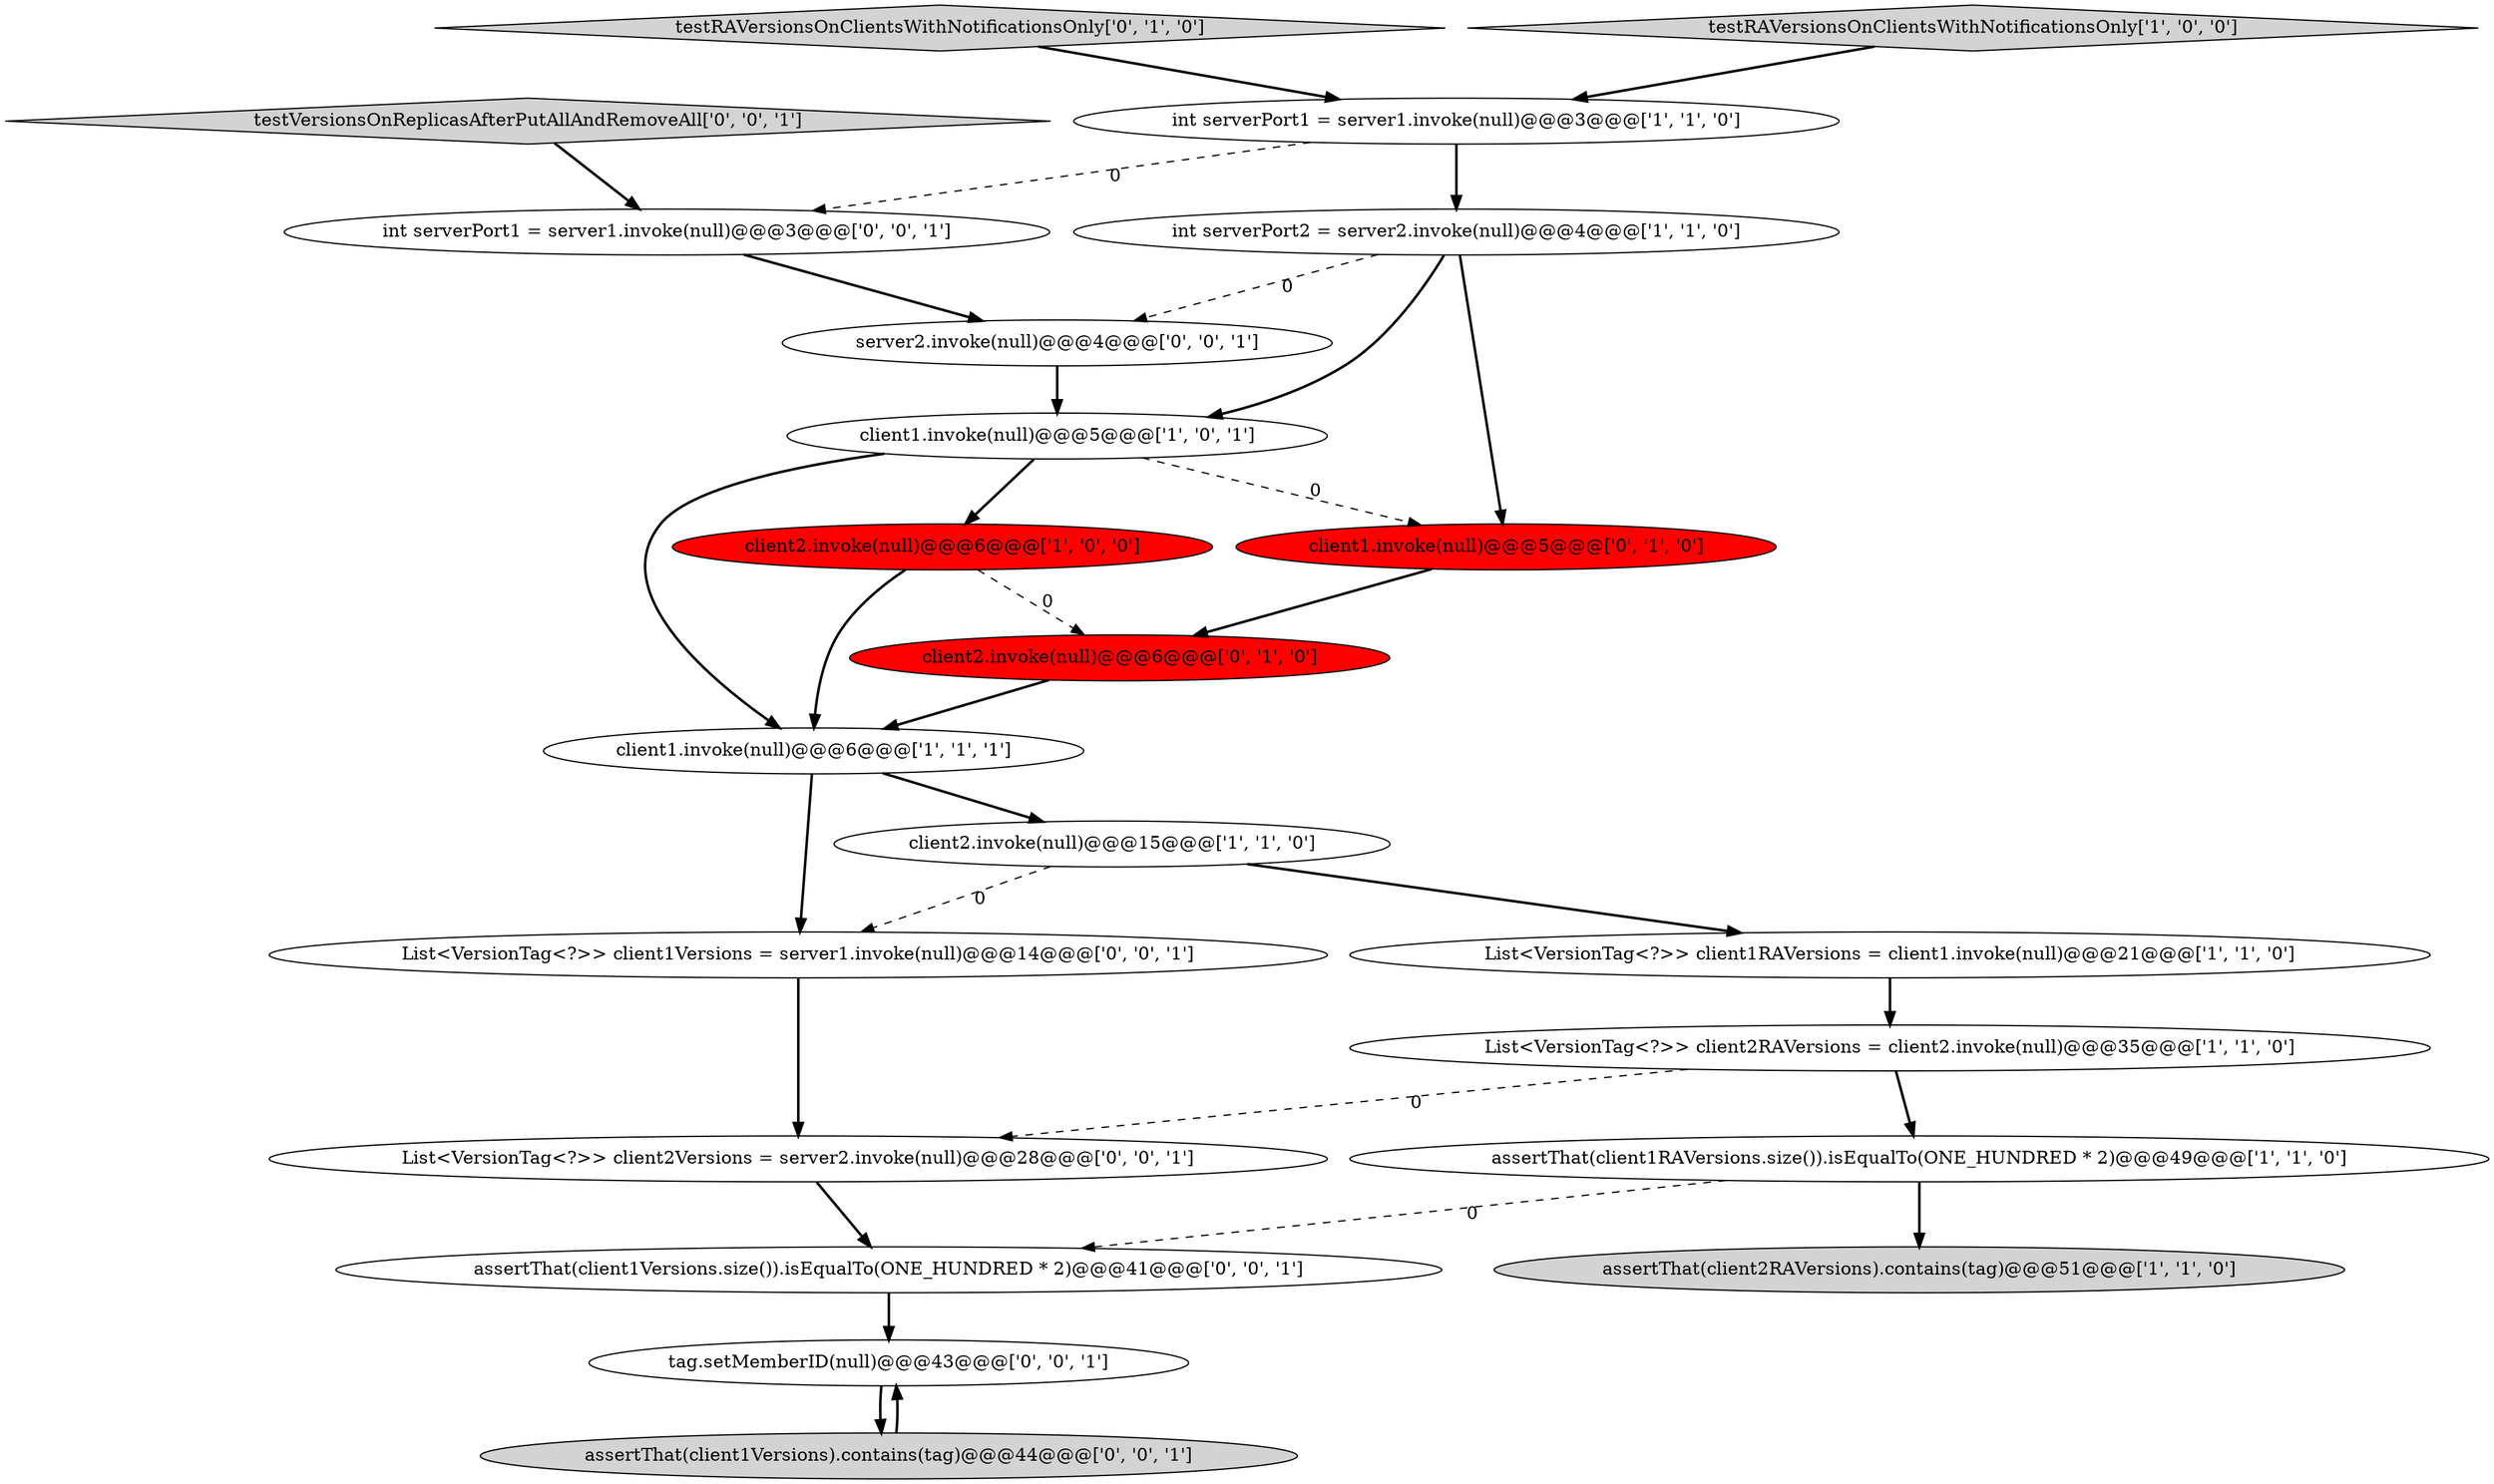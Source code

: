 digraph {
7 [style = filled, label = "client1.invoke(null)@@@6@@@['1', '1', '1']", fillcolor = white, shape = ellipse image = "AAA0AAABBB1BBB"];
1 [style = filled, label = "client1.invoke(null)@@@5@@@['1', '0', '1']", fillcolor = white, shape = ellipse image = "AAA0AAABBB1BBB"];
6 [style = filled, label = "client2.invoke(null)@@@15@@@['1', '1', '0']", fillcolor = white, shape = ellipse image = "AAA0AAABBB1BBB"];
15 [style = filled, label = "List<VersionTag<?>> client1Versions = server1.invoke(null)@@@14@@@['0', '0', '1']", fillcolor = white, shape = ellipse image = "AAA0AAABBB3BBB"];
17 [style = filled, label = "List<VersionTag<?>> client2Versions = server2.invoke(null)@@@28@@@['0', '0', '1']", fillcolor = white, shape = ellipse image = "AAA0AAABBB3BBB"];
12 [style = filled, label = "testRAVersionsOnClientsWithNotificationsOnly['0', '1', '0']", fillcolor = lightgray, shape = diamond image = "AAA0AAABBB2BBB"];
5 [style = filled, label = "assertThat(client2RAVersions).contains(tag)@@@51@@@['1', '1', '0']", fillcolor = lightgray, shape = ellipse image = "AAA0AAABBB1BBB"];
21 [style = filled, label = "assertThat(client1Versions).contains(tag)@@@44@@@['0', '0', '1']", fillcolor = lightgray, shape = ellipse image = "AAA0AAABBB3BBB"];
0 [style = filled, label = "int serverPort2 = server2.invoke(null)@@@4@@@['1', '1', '0']", fillcolor = white, shape = ellipse image = "AAA0AAABBB1BBB"];
11 [style = filled, label = "client2.invoke(null)@@@6@@@['0', '1', '0']", fillcolor = red, shape = ellipse image = "AAA1AAABBB2BBB"];
14 [style = filled, label = "server2.invoke(null)@@@4@@@['0', '0', '1']", fillcolor = white, shape = ellipse image = "AAA0AAABBB3BBB"];
4 [style = filled, label = "client2.invoke(null)@@@6@@@['1', '0', '0']", fillcolor = red, shape = ellipse image = "AAA1AAABBB1BBB"];
18 [style = filled, label = "testVersionsOnReplicasAfterPutAllAndRemoveAll['0', '0', '1']", fillcolor = lightgray, shape = diamond image = "AAA0AAABBB3BBB"];
8 [style = filled, label = "assertThat(client1RAVersions.size()).isEqualTo(ONE_HUNDRED * 2)@@@49@@@['1', '1', '0']", fillcolor = white, shape = ellipse image = "AAA0AAABBB1BBB"];
9 [style = filled, label = "List<VersionTag<?>> client1RAVersions = client1.invoke(null)@@@21@@@['1', '1', '0']", fillcolor = white, shape = ellipse image = "AAA0AAABBB1BBB"];
2 [style = filled, label = "testRAVersionsOnClientsWithNotificationsOnly['1', '0', '0']", fillcolor = lightgray, shape = diamond image = "AAA0AAABBB1BBB"];
16 [style = filled, label = "int serverPort1 = server1.invoke(null)@@@3@@@['0', '0', '1']", fillcolor = white, shape = ellipse image = "AAA0AAABBB3BBB"];
19 [style = filled, label = "assertThat(client1Versions.size()).isEqualTo(ONE_HUNDRED * 2)@@@41@@@['0', '0', '1']", fillcolor = white, shape = ellipse image = "AAA0AAABBB3BBB"];
20 [style = filled, label = "tag.setMemberID(null)@@@43@@@['0', '0', '1']", fillcolor = white, shape = ellipse image = "AAA0AAABBB3BBB"];
3 [style = filled, label = "int serverPort1 = server1.invoke(null)@@@3@@@['1', '1', '0']", fillcolor = white, shape = ellipse image = "AAA0AAABBB1BBB"];
13 [style = filled, label = "client1.invoke(null)@@@5@@@['0', '1', '0']", fillcolor = red, shape = ellipse image = "AAA1AAABBB2BBB"];
10 [style = filled, label = "List<VersionTag<?>> client2RAVersions = client2.invoke(null)@@@35@@@['1', '1', '0']", fillcolor = white, shape = ellipse image = "AAA0AAABBB1BBB"];
8->19 [style = dashed, label="0"];
1->4 [style = bold, label=""];
0->13 [style = bold, label=""];
19->20 [style = bold, label=""];
2->3 [style = bold, label=""];
9->10 [style = bold, label=""];
13->11 [style = bold, label=""];
1->7 [style = bold, label=""];
17->19 [style = bold, label=""];
4->7 [style = bold, label=""];
14->1 [style = bold, label=""];
3->0 [style = bold, label=""];
20->21 [style = bold, label=""];
1->13 [style = dashed, label="0"];
0->14 [style = dashed, label="0"];
15->17 [style = bold, label=""];
21->20 [style = bold, label=""];
10->8 [style = bold, label=""];
8->5 [style = bold, label=""];
6->15 [style = dashed, label="0"];
0->1 [style = bold, label=""];
7->6 [style = bold, label=""];
10->17 [style = dashed, label="0"];
16->14 [style = bold, label=""];
7->15 [style = bold, label=""];
12->3 [style = bold, label=""];
4->11 [style = dashed, label="0"];
6->9 [style = bold, label=""];
11->7 [style = bold, label=""];
3->16 [style = dashed, label="0"];
18->16 [style = bold, label=""];
}
